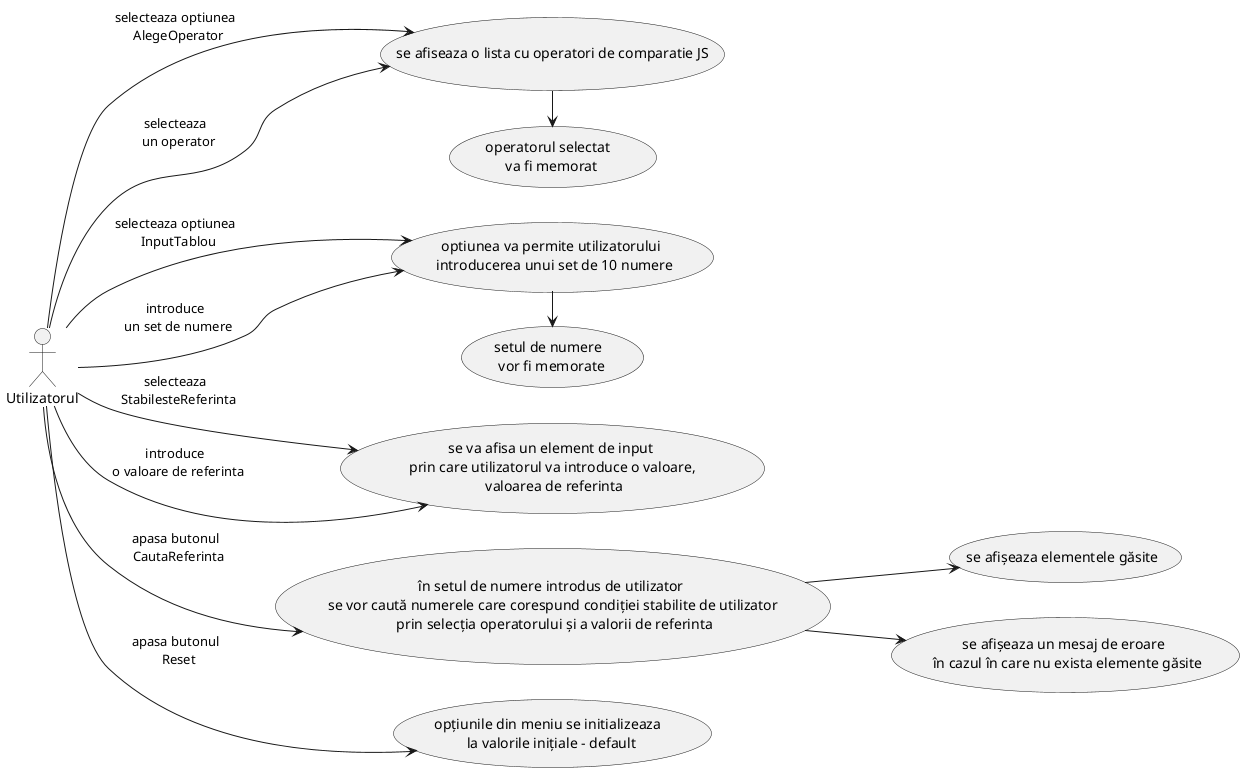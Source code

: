 @startuml

left to right direction

Utilizatorul --> (se afiseaza o lista cu operatori de comparatie JS) : selecteaza optiunea \n AlegeOperator
Utilizatorul --> (se afiseaza o lista cu operatori de comparatie JS) : selecteaza \n un operator
(se afiseaza o lista cu operatori de comparatie JS) -> (operatorul selectat \n va fi memorat)
Utilizatorul --> (optiunea va permite utilizatorului \n introducerea unui set de 10 numere) : selecteaza optiunea \n InputTablou
Utilizatorul --> (optiunea va permite utilizatorului \n introducerea unui set de 10 numere) : introduce \n un set de numere
(optiunea va permite utilizatorului \n introducerea unui set de 10 numere) -> (setul de numere \n vor fi memorate)
Utilizatorul --> (se va afisa un element de input \n prin care utilizatorul va introduce o valoare, \n valoarea de referinta) : selecteaza \n StabilesteReferinta
Utilizatorul --> (se va afisa un element de input \n prin care utilizatorul va introduce o valoare, \n valoarea de referinta) : introduce \n o valoare de referinta
Utilizatorul --> (în setul de numere introdus de utilizator \n se vor caută numerele care corespund condiției stabilite de utilizator \n prin selecția operatorului și a valorii de referinta) : apasa butonul \n CautaReferinta
(în setul de numere introdus de utilizator \n se vor caută numerele care corespund condiției stabilite de utilizator \n prin selecția operatorului și a valorii de referinta) --> (se afișeaza elementele găsite)
(în setul de numere introdus de utilizator \n se vor caută numerele care corespund condiției stabilite de utilizator \n prin selecția operatorului și a valorii de referinta) --> (se afișeaza un mesaj de eroare \n în cazul în care nu exista elemente găsite)

Utilizatorul --> (opțiunile din meniu se initializeaza \n la valorile inițiale - default) : apasa butonul \n Reset

@enduml